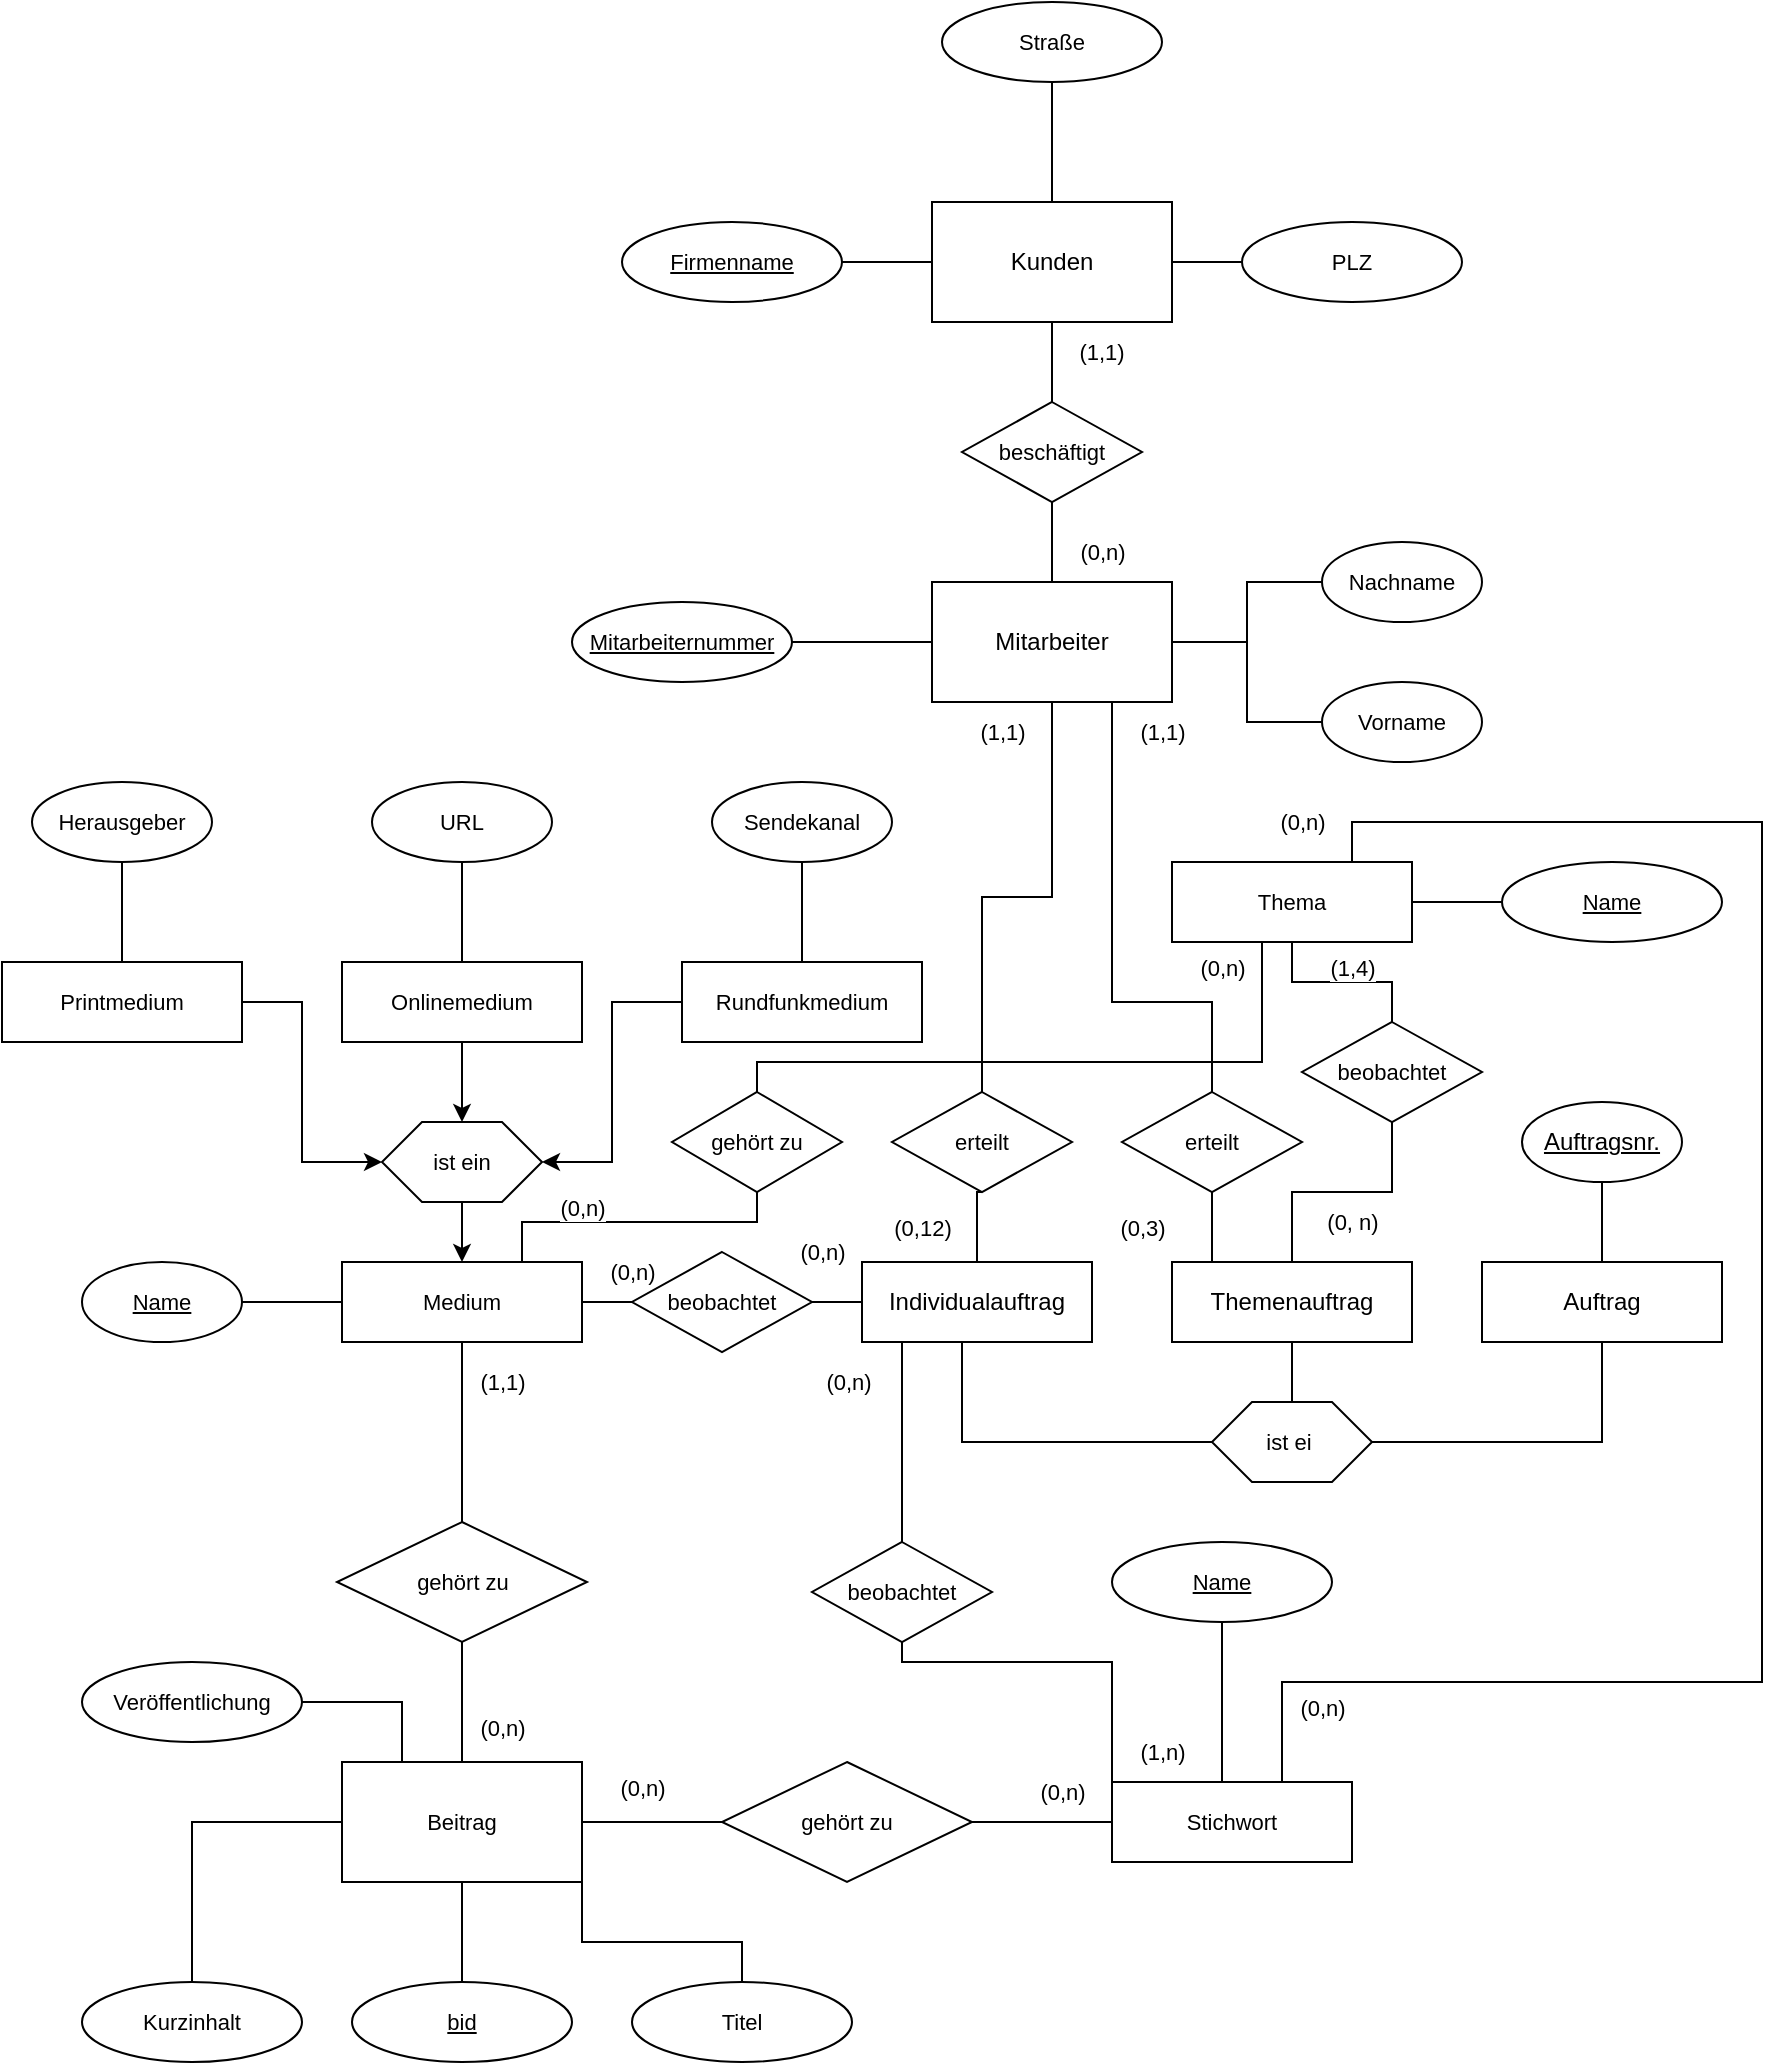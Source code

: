 <mxfile version="24.0.6" type="github">
  <diagram id="R2lEEEUBdFMjLlhIrx00" name="Page-1">
    <mxGraphModel dx="593" dy="979" grid="1" gridSize="10" guides="1" tooltips="1" connect="1" arrows="1" fold="1" page="1" pageScale="1" pageWidth="850" pageHeight="1100" math="0" shadow="0" extFonts="Permanent Marker^https://fonts.googleapis.com/css?family=Permanent+Marker">
      <root>
        <mxCell id="0" />
        <mxCell id="1" parent="0" />
        <mxCell id="v_hLxqMCzvsDbRymbNwc-57" style="edgeStyle=orthogonalEdgeStyle;rounded=0;orthogonalLoop=1;jettySize=auto;html=1;strokeColor=default;align=center;verticalAlign=middle;fontFamily=Helvetica;fontSize=11;fontColor=default;labelBackgroundColor=default;endArrow=none;endFill=0;" edge="1" parent="1" source="dbGuKbld1zOQUl9azatZ-1" target="v_hLxqMCzvsDbRymbNwc-53">
          <mxGeometry relative="1" as="geometry" />
        </mxCell>
        <mxCell id="v_hLxqMCzvsDbRymbNwc-58" style="edgeStyle=orthogonalEdgeStyle;rounded=0;orthogonalLoop=1;jettySize=auto;html=1;strokeColor=default;align=center;verticalAlign=middle;fontFamily=Helvetica;fontSize=11;fontColor=default;labelBackgroundColor=default;endArrow=none;endFill=0;" edge="1" parent="1" source="dbGuKbld1zOQUl9azatZ-1" target="v_hLxqMCzvsDbRymbNwc-56">
          <mxGeometry relative="1" as="geometry" />
        </mxCell>
        <mxCell id="v_hLxqMCzvsDbRymbNwc-102" style="edgeStyle=orthogonalEdgeStyle;rounded=0;orthogonalLoop=1;jettySize=auto;html=1;entryX=0.5;entryY=0;entryDx=0;entryDy=0;strokeColor=default;align=center;verticalAlign=middle;fontFamily=Helvetica;fontSize=11;fontColor=default;labelBackgroundColor=default;endArrow=none;endFill=0;" edge="1" parent="1" source="dbGuKbld1zOQUl9azatZ-1" target="v_hLxqMCzvsDbRymbNwc-101">
          <mxGeometry relative="1" as="geometry" />
        </mxCell>
        <mxCell id="dbGuKbld1zOQUl9azatZ-1" value="Kunden" style="rounded=0;whiteSpace=wrap;html=1;" parent="1" vertex="1">
          <mxGeometry x="485" y="260" width="120" height="60" as="geometry" />
        </mxCell>
        <mxCell id="v_hLxqMCzvsDbRymbNwc-49" style="edgeStyle=orthogonalEdgeStyle;rounded=0;orthogonalLoop=1;jettySize=auto;html=1;entryX=0;entryY=0.5;entryDx=0;entryDy=0;strokeColor=default;align=center;verticalAlign=middle;fontFamily=Helvetica;fontSize=11;fontColor=default;labelBackgroundColor=default;endArrow=none;endFill=0;" edge="1" parent="1" source="dbGuKbld1zOQUl9azatZ-2" target="dbGuKbld1zOQUl9azatZ-10">
          <mxGeometry relative="1" as="geometry" />
        </mxCell>
        <mxCell id="v_hLxqMCzvsDbRymbNwc-51" style="edgeStyle=orthogonalEdgeStyle;rounded=0;orthogonalLoop=1;jettySize=auto;html=1;strokeColor=default;align=center;verticalAlign=middle;fontFamily=Helvetica;fontSize=11;fontColor=default;labelBackgroundColor=default;endArrow=none;endFill=0;" edge="1" parent="1" source="dbGuKbld1zOQUl9azatZ-2" target="dbGuKbld1zOQUl9azatZ-14">
          <mxGeometry relative="1" as="geometry" />
        </mxCell>
        <mxCell id="dbGuKbld1zOQUl9azatZ-2" value="Mitarbeiter" style="rounded=0;whiteSpace=wrap;html=1;" parent="1" vertex="1">
          <mxGeometry x="485" y="450" width="120" height="60" as="geometry" />
        </mxCell>
        <mxCell id="dbGuKbld1zOQUl9azatZ-3" value="Auftrag" style="rounded=0;whiteSpace=wrap;html=1;" parent="1" vertex="1">
          <mxGeometry x="760" y="790" width="120" height="40" as="geometry" />
        </mxCell>
        <mxCell id="v_hLxqMCzvsDbRymbNwc-62" style="edgeStyle=orthogonalEdgeStyle;rounded=0;orthogonalLoop=1;jettySize=auto;html=1;strokeColor=default;align=center;verticalAlign=middle;fontFamily=Helvetica;fontSize=11;fontColor=default;labelBackgroundColor=default;endArrow=none;endFill=0;" edge="1" parent="1" source="dbGuKbld1zOQUl9azatZ-4" target="v_hLxqMCzvsDbRymbNwc-41">
          <mxGeometry relative="1" as="geometry" />
        </mxCell>
        <mxCell id="dbGuKbld1zOQUl9azatZ-4" value="Themenauftrag" style="rounded=0;whiteSpace=wrap;html=1;" parent="1" vertex="1">
          <mxGeometry x="605" y="790" width="120" height="40" as="geometry" />
        </mxCell>
        <mxCell id="v_hLxqMCzvsDbRymbNwc-61" style="edgeStyle=orthogonalEdgeStyle;rounded=0;orthogonalLoop=1;jettySize=auto;html=1;entryX=0;entryY=0.5;entryDx=0;entryDy=0;strokeColor=default;align=center;verticalAlign=middle;fontFamily=Helvetica;fontSize=11;fontColor=default;labelBackgroundColor=default;endArrow=none;endFill=0;" edge="1" parent="1" source="dbGuKbld1zOQUl9azatZ-5" target="v_hLxqMCzvsDbRymbNwc-41">
          <mxGeometry relative="1" as="geometry">
            <Array as="points">
              <mxPoint x="500" y="880" />
            </Array>
          </mxGeometry>
        </mxCell>
        <mxCell id="dbGuKbld1zOQUl9azatZ-5" value="Individualauftrag" style="rounded=0;whiteSpace=wrap;html=1;" parent="1" vertex="1">
          <mxGeometry x="450" y="790" width="115" height="40" as="geometry" />
        </mxCell>
        <mxCell id="dbGuKbld1zOQUl9azatZ-7" style="edgeStyle=orthogonalEdgeStyle;rounded=0;orthogonalLoop=1;jettySize=auto;html=1;endArrow=none;endFill=0;" parent="1" source="dbGuKbld1zOQUl9azatZ-6" target="dbGuKbld1zOQUl9azatZ-3" edge="1">
          <mxGeometry relative="1" as="geometry" />
        </mxCell>
        <mxCell id="dbGuKbld1zOQUl9azatZ-6" value="&lt;u&gt;Auftragsnr.&lt;/u&gt;" style="ellipse;whiteSpace=wrap;html=1;" parent="1" vertex="1">
          <mxGeometry x="780" y="710" width="80" height="40" as="geometry" />
        </mxCell>
        <mxCell id="v_hLxqMCzvsDbRymbNwc-78" style="edgeStyle=orthogonalEdgeStyle;rounded=0;orthogonalLoop=1;jettySize=auto;html=1;strokeColor=default;align=center;verticalAlign=middle;fontFamily=Helvetica;fontSize=11;fontColor=default;labelBackgroundColor=default;endArrow=none;endFill=0;" edge="1" parent="1" source="dbGuKbld1zOQUl9azatZ-8" target="v_hLxqMCzvsDbRymbNwc-76">
          <mxGeometry relative="1" as="geometry" />
        </mxCell>
        <mxCell id="v_hLxqMCzvsDbRymbNwc-124" style="edgeStyle=orthogonalEdgeStyle;rounded=0;orthogonalLoop=1;jettySize=auto;html=1;exitX=0.75;exitY=0;exitDx=0;exitDy=0;entryX=0.5;entryY=1;entryDx=0;entryDy=0;strokeColor=default;align=center;verticalAlign=middle;fontFamily=Helvetica;fontSize=11;fontColor=default;labelBackgroundColor=default;endArrow=none;endFill=0;" edge="1" parent="1" source="dbGuKbld1zOQUl9azatZ-8" target="v_hLxqMCzvsDbRymbNwc-123">
          <mxGeometry relative="1" as="geometry">
            <Array as="points">
              <mxPoint x="280" y="770" />
              <mxPoint x="397" y="770" />
            </Array>
          </mxGeometry>
        </mxCell>
        <mxCell id="dbGuKbld1zOQUl9azatZ-8" value="Medium" style="rounded=0;whiteSpace=wrap;html=1;fontFamily=Helvetica;fontSize=11;fontColor=default;labelBackgroundColor=default;" parent="1" vertex="1">
          <mxGeometry x="190" y="790" width="120" height="40" as="geometry" />
        </mxCell>
        <mxCell id="v_hLxqMCzvsDbRymbNwc-16" style="edgeStyle=orthogonalEdgeStyle;rounded=0;orthogonalLoop=1;jettySize=auto;html=1;entryX=0.5;entryY=0;entryDx=0;entryDy=0;strokeColor=default;align=center;verticalAlign=middle;fontFamily=Helvetica;fontSize=11;fontColor=default;labelBackgroundColor=default;endArrow=none;endFill=0;" edge="1" parent="1" source="dbGuKbld1zOQUl9azatZ-9" target="v_hLxqMCzvsDbRymbNwc-10">
          <mxGeometry relative="1" as="geometry">
            <Array as="points">
              <mxPoint x="310" y="1130" />
              <mxPoint x="390" y="1130" />
            </Array>
          </mxGeometry>
        </mxCell>
        <mxCell id="v_hLxqMCzvsDbRymbNwc-37" style="edgeStyle=orthogonalEdgeStyle;rounded=0;orthogonalLoop=1;jettySize=auto;html=1;entryX=0.5;entryY=0;entryDx=0;entryDy=0;strokeColor=default;align=center;verticalAlign=middle;fontFamily=Helvetica;fontSize=11;fontColor=default;labelBackgroundColor=default;endArrow=none;endFill=0;" edge="1" parent="1" source="dbGuKbld1zOQUl9azatZ-9" target="v_hLxqMCzvsDbRymbNwc-12">
          <mxGeometry relative="1" as="geometry" />
        </mxCell>
        <mxCell id="v_hLxqMCzvsDbRymbNwc-77" style="edgeStyle=orthogonalEdgeStyle;rounded=0;orthogonalLoop=1;jettySize=auto;html=1;entryX=0.5;entryY=1;entryDx=0;entryDy=0;strokeColor=default;align=center;verticalAlign=middle;fontFamily=Helvetica;fontSize=11;fontColor=default;labelBackgroundColor=default;endArrow=none;endFill=0;" edge="1" parent="1" source="dbGuKbld1zOQUl9azatZ-9" target="v_hLxqMCzvsDbRymbNwc-76">
          <mxGeometry relative="1" as="geometry" />
        </mxCell>
        <mxCell id="v_hLxqMCzvsDbRymbNwc-81" style="edgeStyle=orthogonalEdgeStyle;rounded=0;orthogonalLoop=1;jettySize=auto;html=1;entryX=0;entryY=0.5;entryDx=0;entryDy=0;strokeColor=default;align=center;verticalAlign=middle;fontFamily=Helvetica;fontSize=11;fontColor=default;labelBackgroundColor=default;endArrow=none;endFill=0;" edge="1" parent="1" source="dbGuKbld1zOQUl9azatZ-9" target="v_hLxqMCzvsDbRymbNwc-80">
          <mxGeometry relative="1" as="geometry" />
        </mxCell>
        <mxCell id="dbGuKbld1zOQUl9azatZ-9" value="Beitrag" style="rounded=0;whiteSpace=wrap;html=1;fontFamily=Helvetica;fontSize=11;fontColor=default;labelBackgroundColor=default;" parent="1" vertex="1">
          <mxGeometry x="190" y="1040" width="120" height="60" as="geometry" />
        </mxCell>
        <mxCell id="dbGuKbld1zOQUl9azatZ-10" value="Nachname" style="ellipse;whiteSpace=wrap;html=1;fontFamily=Helvetica;fontSize=11;fontColor=default;labelBackgroundColor=default;" parent="1" vertex="1">
          <mxGeometry x="680" y="430" width="80" height="40" as="geometry" />
        </mxCell>
        <mxCell id="v_hLxqMCzvsDbRymbNwc-50" style="edgeStyle=orthogonalEdgeStyle;rounded=0;orthogonalLoop=1;jettySize=auto;html=1;strokeColor=default;align=center;verticalAlign=middle;fontFamily=Helvetica;fontSize=11;fontColor=default;labelBackgroundColor=default;endArrow=none;endFill=0;" edge="1" parent="1" source="dbGuKbld1zOQUl9azatZ-11" target="dbGuKbld1zOQUl9azatZ-2">
          <mxGeometry relative="1" as="geometry" />
        </mxCell>
        <mxCell id="dbGuKbld1zOQUl9azatZ-11" value="Vorname" style="ellipse;whiteSpace=wrap;html=1;fontFamily=Helvetica;fontSize=11;fontColor=default;labelBackgroundColor=default;" parent="1" vertex="1">
          <mxGeometry x="680" y="500" width="80" height="40" as="geometry" />
        </mxCell>
        <mxCell id="dbGuKbld1zOQUl9azatZ-14" value="&lt;u&gt;Mitarbeiternummer&lt;/u&gt;" style="ellipse;whiteSpace=wrap;html=1;fontFamily=Helvetica;fontSize=11;fontColor=default;labelBackgroundColor=default;" parent="1" vertex="1">
          <mxGeometry x="305" y="460" width="110" height="40" as="geometry" />
        </mxCell>
        <mxCell id="v_hLxqMCzvsDbRymbNwc-25" style="edgeStyle=orthogonalEdgeStyle;rounded=0;orthogonalLoop=1;jettySize=auto;html=1;strokeColor=default;align=center;verticalAlign=middle;fontFamily=Helvetica;fontSize=11;fontColor=default;labelBackgroundColor=default;endArrow=none;endFill=0;" edge="1" parent="1" source="dbGuKbld1zOQUl9azatZ-17" target="dbGuKbld1zOQUl9azatZ-8">
          <mxGeometry relative="1" as="geometry" />
        </mxCell>
        <mxCell id="dbGuKbld1zOQUl9azatZ-17" value="Name" style="ellipse;whiteSpace=wrap;html=1;fontFamily=Helvetica;fontSize=11;fontColor=default;labelBackgroundColor=default;fontStyle=4" parent="1" vertex="1">
          <mxGeometry x="60" y="790" width="80" height="40" as="geometry" />
        </mxCell>
        <mxCell id="v_hLxqMCzvsDbRymbNwc-19" style="edgeStyle=orthogonalEdgeStyle;rounded=0;orthogonalLoop=1;jettySize=auto;html=1;entryX=0;entryY=0.5;entryDx=0;entryDy=0;strokeColor=default;align=center;verticalAlign=middle;fontFamily=Helvetica;fontSize=11;fontColor=default;labelBackgroundColor=default;endArrow=classic;endFill=1;" edge="1" parent="1" source="dbGuKbld1zOQUl9azatZ-20" target="dbGuKbld1zOQUl9azatZ-23">
          <mxGeometry relative="1" as="geometry">
            <Array as="points">
              <mxPoint x="170" y="660" />
              <mxPoint x="170" y="740" />
            </Array>
          </mxGeometry>
        </mxCell>
        <mxCell id="dbGuKbld1zOQUl9azatZ-20" value="Printmedium" style="rounded=0;whiteSpace=wrap;html=1;fontFamily=Helvetica;fontSize=11;fontColor=default;labelBackgroundColor=default;" parent="1" vertex="1">
          <mxGeometry x="20" y="640" width="120" height="40" as="geometry" />
        </mxCell>
        <mxCell id="v_hLxqMCzvsDbRymbNwc-20" style="edgeStyle=orthogonalEdgeStyle;rounded=0;orthogonalLoop=1;jettySize=auto;html=1;strokeColor=default;align=center;verticalAlign=middle;fontFamily=Helvetica;fontSize=11;fontColor=default;labelBackgroundColor=default;endArrow=classic;endFill=1;" edge="1" parent="1" source="dbGuKbld1zOQUl9azatZ-21" target="dbGuKbld1zOQUl9azatZ-23">
          <mxGeometry relative="1" as="geometry" />
        </mxCell>
        <mxCell id="dbGuKbld1zOQUl9azatZ-21" value="Onlinemedium" style="rounded=0;whiteSpace=wrap;html=1;fontFamily=Helvetica;fontSize=11;fontColor=default;labelBackgroundColor=default;" parent="1" vertex="1">
          <mxGeometry x="190" y="640" width="120" height="40" as="geometry" />
        </mxCell>
        <mxCell id="v_hLxqMCzvsDbRymbNwc-21" style="edgeStyle=orthogonalEdgeStyle;rounded=0;orthogonalLoop=1;jettySize=auto;html=1;entryX=1;entryY=0.5;entryDx=0;entryDy=0;strokeColor=default;align=center;verticalAlign=middle;fontFamily=Helvetica;fontSize=11;fontColor=default;labelBackgroundColor=default;endArrow=classic;endFill=1;" edge="1" parent="1" source="dbGuKbld1zOQUl9azatZ-22" target="dbGuKbld1zOQUl9azatZ-23">
          <mxGeometry relative="1" as="geometry" />
        </mxCell>
        <mxCell id="dbGuKbld1zOQUl9azatZ-22" value="Rundfunkmedium" style="rounded=0;whiteSpace=wrap;html=1;fontFamily=Helvetica;fontSize=11;fontColor=default;labelBackgroundColor=default;" parent="1" vertex="1">
          <mxGeometry x="360" y="640" width="120" height="40" as="geometry" />
        </mxCell>
        <mxCell id="v_hLxqMCzvsDbRymbNwc-22" style="edgeStyle=orthogonalEdgeStyle;rounded=0;orthogonalLoop=1;jettySize=auto;html=1;strokeColor=default;align=center;verticalAlign=middle;fontFamily=Helvetica;fontSize=11;fontColor=default;labelBackgroundColor=default;endArrow=classic;endFill=1;" edge="1" parent="1" source="dbGuKbld1zOQUl9azatZ-23" target="dbGuKbld1zOQUl9azatZ-8">
          <mxGeometry relative="1" as="geometry" />
        </mxCell>
        <mxCell id="dbGuKbld1zOQUl9azatZ-23" value="ist ein" style="shape=hexagon;perimeter=hexagonPerimeter2;whiteSpace=wrap;html=1;fixedSize=1;fontFamily=Helvetica;fontSize=11;fontColor=default;labelBackgroundColor=default;" parent="1" vertex="1">
          <mxGeometry x="210" y="720" width="80" height="40" as="geometry" />
        </mxCell>
        <mxCell id="v_hLxqMCzvsDbRymbNwc-38" style="edgeStyle=orthogonalEdgeStyle;rounded=0;orthogonalLoop=1;jettySize=auto;html=1;entryX=0.5;entryY=0;entryDx=0;entryDy=0;strokeColor=default;align=center;verticalAlign=middle;fontFamily=Helvetica;fontSize=11;fontColor=default;labelBackgroundColor=default;endArrow=none;endFill=0;" edge="1" parent="1" source="v_hLxqMCzvsDbRymbNwc-1" target="dbGuKbld1zOQUl9azatZ-20">
          <mxGeometry relative="1" as="geometry" />
        </mxCell>
        <mxCell id="v_hLxqMCzvsDbRymbNwc-1" value="Herausgeber" style="ellipse;whiteSpace=wrap;html=1;fontFamily=Helvetica;fontSize=11;fontColor=default;labelBackgroundColor=default;" vertex="1" parent="1">
          <mxGeometry x="35" y="550" width="90" height="40" as="geometry" />
        </mxCell>
        <mxCell id="v_hLxqMCzvsDbRymbNwc-39" style="edgeStyle=orthogonalEdgeStyle;rounded=0;orthogonalLoop=1;jettySize=auto;html=1;entryX=0.5;entryY=0;entryDx=0;entryDy=0;strokeColor=default;align=center;verticalAlign=middle;fontFamily=Helvetica;fontSize=11;fontColor=default;labelBackgroundColor=default;endArrow=none;endFill=0;" edge="1" parent="1" source="v_hLxqMCzvsDbRymbNwc-4" target="dbGuKbld1zOQUl9azatZ-21">
          <mxGeometry relative="1" as="geometry" />
        </mxCell>
        <mxCell id="v_hLxqMCzvsDbRymbNwc-4" value="URL" style="ellipse;whiteSpace=wrap;html=1;fontFamily=Helvetica;fontSize=11;fontColor=default;labelBackgroundColor=default;" vertex="1" parent="1">
          <mxGeometry x="205" y="550" width="90" height="40" as="geometry" />
        </mxCell>
        <mxCell id="v_hLxqMCzvsDbRymbNwc-40" style="edgeStyle=orthogonalEdgeStyle;rounded=0;orthogonalLoop=1;jettySize=auto;html=1;entryX=0.5;entryY=0;entryDx=0;entryDy=0;strokeColor=default;align=center;verticalAlign=middle;fontFamily=Helvetica;fontSize=11;fontColor=default;labelBackgroundColor=default;endArrow=none;endFill=0;" edge="1" parent="1" source="v_hLxqMCzvsDbRymbNwc-6" target="dbGuKbld1zOQUl9azatZ-22">
          <mxGeometry relative="1" as="geometry" />
        </mxCell>
        <mxCell id="v_hLxqMCzvsDbRymbNwc-6" value="Sendekanal" style="ellipse;whiteSpace=wrap;html=1;fontFamily=Helvetica;fontSize=11;fontColor=default;labelBackgroundColor=default;" vertex="1" parent="1">
          <mxGeometry x="375" y="550" width="90" height="40" as="geometry" />
        </mxCell>
        <mxCell id="v_hLxqMCzvsDbRymbNwc-15" style="edgeStyle=orthogonalEdgeStyle;rounded=0;orthogonalLoop=1;jettySize=auto;html=1;strokeColor=default;align=center;verticalAlign=middle;fontFamily=Helvetica;fontSize=11;fontColor=default;labelBackgroundColor=default;endArrow=none;endFill=0;" edge="1" parent="1" source="v_hLxqMCzvsDbRymbNwc-8" target="dbGuKbld1zOQUl9azatZ-9">
          <mxGeometry relative="1" as="geometry" />
        </mxCell>
        <mxCell id="v_hLxqMCzvsDbRymbNwc-8" value="&lt;u&gt;bid&lt;/u&gt;" style="ellipse;whiteSpace=wrap;html=1;fontFamily=Helvetica;fontSize=11;fontColor=default;labelBackgroundColor=default;" vertex="1" parent="1">
          <mxGeometry x="195" y="1150" width="110" height="40" as="geometry" />
        </mxCell>
        <mxCell id="v_hLxqMCzvsDbRymbNwc-10" value="Titel" style="ellipse;whiteSpace=wrap;html=1;fontFamily=Helvetica;fontSize=11;fontColor=default;labelBackgroundColor=default;" vertex="1" parent="1">
          <mxGeometry x="335" y="1150" width="110" height="40" as="geometry" />
        </mxCell>
        <mxCell id="v_hLxqMCzvsDbRymbNwc-12" value="Kurzinhalt" style="ellipse;whiteSpace=wrap;html=1;fontFamily=Helvetica;fontSize=11;fontColor=default;labelBackgroundColor=default;" vertex="1" parent="1">
          <mxGeometry x="60" y="1150" width="110" height="40" as="geometry" />
        </mxCell>
        <mxCell id="v_hLxqMCzvsDbRymbNwc-82" style="edgeStyle=orthogonalEdgeStyle;rounded=0;orthogonalLoop=1;jettySize=auto;html=1;entryX=1;entryY=0.5;entryDx=0;entryDy=0;strokeColor=default;align=center;verticalAlign=middle;fontFamily=Helvetica;fontSize=11;fontColor=default;labelBackgroundColor=default;endArrow=none;endFill=0;" edge="1" parent="1" source="v_hLxqMCzvsDbRymbNwc-18" target="v_hLxqMCzvsDbRymbNwc-80">
          <mxGeometry relative="1" as="geometry" />
        </mxCell>
        <mxCell id="v_hLxqMCzvsDbRymbNwc-120" style="edgeStyle=orthogonalEdgeStyle;rounded=0;orthogonalLoop=1;jettySize=auto;html=1;entryX=0.75;entryY=0;entryDx=0;entryDy=0;strokeColor=default;align=center;verticalAlign=middle;fontFamily=Helvetica;fontSize=11;fontColor=default;labelBackgroundColor=default;endArrow=none;endFill=0;" edge="1" parent="1" source="v_hLxqMCzvsDbRymbNwc-18" target="v_hLxqMCzvsDbRymbNwc-28">
          <mxGeometry relative="1" as="geometry">
            <Array as="points">
              <mxPoint x="660" y="1000" />
              <mxPoint x="900" y="1000" />
              <mxPoint x="900" y="570" />
              <mxPoint x="695" y="570" />
            </Array>
          </mxGeometry>
        </mxCell>
        <mxCell id="v_hLxqMCzvsDbRymbNwc-18" value="Stichwort" style="rounded=0;whiteSpace=wrap;html=1;fontFamily=Helvetica;fontSize=11;fontColor=default;labelBackgroundColor=default;" vertex="1" parent="1">
          <mxGeometry x="575" y="1050" width="120" height="40" as="geometry" />
        </mxCell>
        <mxCell id="v_hLxqMCzvsDbRymbNwc-67" style="edgeStyle=orthogonalEdgeStyle;rounded=0;orthogonalLoop=1;jettySize=auto;html=1;strokeColor=default;align=center;verticalAlign=middle;fontFamily=Helvetica;fontSize=11;fontColor=default;labelBackgroundColor=default;endArrow=none;endFill=0;" edge="1" parent="1" source="v_hLxqMCzvsDbRymbNwc-26" target="v_hLxqMCzvsDbRymbNwc-18">
          <mxGeometry relative="1" as="geometry">
            <Array as="points">
              <mxPoint x="630" y="1020" />
              <mxPoint x="630" y="1020" />
            </Array>
          </mxGeometry>
        </mxCell>
        <mxCell id="v_hLxqMCzvsDbRymbNwc-26" value="&lt;u&gt;Name&lt;/u&gt;" style="ellipse;whiteSpace=wrap;html=1;fontFamily=Helvetica;fontSize=11;fontColor=default;labelBackgroundColor=default;" vertex="1" parent="1">
          <mxGeometry x="575" y="930" width="110" height="40" as="geometry" />
        </mxCell>
        <mxCell id="v_hLxqMCzvsDbRymbNwc-36" style="edgeStyle=orthogonalEdgeStyle;rounded=0;orthogonalLoop=1;jettySize=auto;html=1;entryX=0;entryY=0.5;entryDx=0;entryDy=0;strokeColor=default;align=center;verticalAlign=middle;fontFamily=Helvetica;fontSize=11;fontColor=default;labelBackgroundColor=default;endArrow=none;endFill=0;" edge="1" parent="1" source="v_hLxqMCzvsDbRymbNwc-28" target="v_hLxqMCzvsDbRymbNwc-29">
          <mxGeometry relative="1" as="geometry" />
        </mxCell>
        <mxCell id="v_hLxqMCzvsDbRymbNwc-28" value="Thema" style="rounded=0;whiteSpace=wrap;html=1;fontFamily=Helvetica;fontSize=11;fontColor=default;labelBackgroundColor=default;" vertex="1" parent="1">
          <mxGeometry x="605" y="590" width="120" height="40" as="geometry" />
        </mxCell>
        <mxCell id="v_hLxqMCzvsDbRymbNwc-29" value="&lt;u&gt;Name&lt;/u&gt;" style="ellipse;whiteSpace=wrap;html=1;fontFamily=Helvetica;fontSize=11;fontColor=default;labelBackgroundColor=default;" vertex="1" parent="1">
          <mxGeometry x="770" y="590" width="110" height="40" as="geometry" />
        </mxCell>
        <mxCell id="v_hLxqMCzvsDbRymbNwc-63" style="edgeStyle=orthogonalEdgeStyle;rounded=0;orthogonalLoop=1;jettySize=auto;html=1;entryX=0.5;entryY=1;entryDx=0;entryDy=0;strokeColor=default;align=center;verticalAlign=middle;fontFamily=Helvetica;fontSize=11;fontColor=default;labelBackgroundColor=default;endArrow=none;endFill=0;" edge="1" parent="1" source="v_hLxqMCzvsDbRymbNwc-41" target="dbGuKbld1zOQUl9azatZ-3">
          <mxGeometry relative="1" as="geometry" />
        </mxCell>
        <mxCell id="v_hLxqMCzvsDbRymbNwc-41" value="ist ei&amp;nbsp;" style="shape=hexagon;perimeter=hexagonPerimeter2;whiteSpace=wrap;html=1;fixedSize=1;fontFamily=Helvetica;fontSize=11;fontColor=default;labelBackgroundColor=default;" vertex="1" parent="1">
          <mxGeometry x="625" y="860" width="80" height="40" as="geometry" />
        </mxCell>
        <mxCell id="v_hLxqMCzvsDbRymbNwc-53" value="Firmenname" style="ellipse;whiteSpace=wrap;html=1;fontFamily=Helvetica;fontSize=11;fontColor=default;labelBackgroundColor=default;fontStyle=4" vertex="1" parent="1">
          <mxGeometry x="330" y="270" width="110" height="40" as="geometry" />
        </mxCell>
        <mxCell id="v_hLxqMCzvsDbRymbNwc-59" style="edgeStyle=orthogonalEdgeStyle;rounded=0;orthogonalLoop=1;jettySize=auto;html=1;strokeColor=default;align=center;verticalAlign=middle;fontFamily=Helvetica;fontSize=11;fontColor=default;labelBackgroundColor=default;endArrow=none;endFill=0;" edge="1" parent="1" source="v_hLxqMCzvsDbRymbNwc-54" target="dbGuKbld1zOQUl9azatZ-1">
          <mxGeometry relative="1" as="geometry" />
        </mxCell>
        <mxCell id="v_hLxqMCzvsDbRymbNwc-54" value="Straße" style="ellipse;whiteSpace=wrap;html=1;fontFamily=Helvetica;fontSize=11;fontColor=default;labelBackgroundColor=default;" vertex="1" parent="1">
          <mxGeometry x="490" y="160" width="110" height="40" as="geometry" />
        </mxCell>
        <mxCell id="v_hLxqMCzvsDbRymbNwc-56" value="PLZ" style="ellipse;whiteSpace=wrap;html=1;fontFamily=Helvetica;fontSize=11;fontColor=default;labelBackgroundColor=default;" vertex="1" parent="1">
          <mxGeometry x="640" y="270" width="110" height="40" as="geometry" />
        </mxCell>
        <mxCell id="v_hLxqMCzvsDbRymbNwc-76" value="gehört zu" style="rhombus;whiteSpace=wrap;html=1;fontFamily=Helvetica;fontSize=11;fontColor=default;labelBackgroundColor=default;" vertex="1" parent="1">
          <mxGeometry x="187.5" y="920" width="125" height="60" as="geometry" />
        </mxCell>
        <mxCell id="v_hLxqMCzvsDbRymbNwc-80" value="gehört zu" style="rhombus;whiteSpace=wrap;html=1;fontFamily=Helvetica;fontSize=11;fontColor=default;labelBackgroundColor=default;" vertex="1" parent="1">
          <mxGeometry x="380" y="1040" width="125" height="60" as="geometry" />
        </mxCell>
        <mxCell id="v_hLxqMCzvsDbRymbNwc-86" style="edgeStyle=orthogonalEdgeStyle;rounded=0;orthogonalLoop=1;jettySize=auto;html=1;strokeColor=default;align=center;verticalAlign=middle;fontFamily=Helvetica;fontSize=11;fontColor=default;labelBackgroundColor=default;endArrow=none;endFill=0;" edge="1" parent="1" source="v_hLxqMCzvsDbRymbNwc-85" target="dbGuKbld1zOQUl9azatZ-8">
          <mxGeometry relative="1" as="geometry" />
        </mxCell>
        <mxCell id="v_hLxqMCzvsDbRymbNwc-87" style="edgeStyle=orthogonalEdgeStyle;rounded=0;orthogonalLoop=1;jettySize=auto;html=1;strokeColor=default;align=center;verticalAlign=middle;fontFamily=Helvetica;fontSize=11;fontColor=default;labelBackgroundColor=default;endArrow=none;endFill=0;" edge="1" parent="1" source="v_hLxqMCzvsDbRymbNwc-85" target="dbGuKbld1zOQUl9azatZ-5">
          <mxGeometry relative="1" as="geometry" />
        </mxCell>
        <mxCell id="v_hLxqMCzvsDbRymbNwc-85" value="beobachtet" style="rhombus;whiteSpace=wrap;html=1;fontFamily=Helvetica;fontSize=11;fontColor=default;labelBackgroundColor=default;" vertex="1" parent="1">
          <mxGeometry x="335" y="785" width="90" height="50" as="geometry" />
        </mxCell>
        <mxCell id="v_hLxqMCzvsDbRymbNwc-90" style="edgeStyle=orthogonalEdgeStyle;rounded=0;orthogonalLoop=1;jettySize=auto;html=1;entryX=0;entryY=0;entryDx=0;entryDy=0;strokeColor=default;align=center;verticalAlign=middle;fontFamily=Helvetica;fontSize=11;fontColor=default;labelBackgroundColor=default;endArrow=none;endFill=0;" edge="1" parent="1" source="v_hLxqMCzvsDbRymbNwc-88" target="v_hLxqMCzvsDbRymbNwc-18">
          <mxGeometry relative="1" as="geometry">
            <Array as="points">
              <mxPoint x="470" y="990" />
              <mxPoint x="575" y="990" />
            </Array>
          </mxGeometry>
        </mxCell>
        <mxCell id="v_hLxqMCzvsDbRymbNwc-88" value="beobachtet" style="rhombus;whiteSpace=wrap;html=1;fontFamily=Helvetica;fontSize=11;fontColor=default;labelBackgroundColor=default;" vertex="1" parent="1">
          <mxGeometry x="425" y="930" width="90" height="50" as="geometry" />
        </mxCell>
        <mxCell id="v_hLxqMCzvsDbRymbNwc-89" style="edgeStyle=orthogonalEdgeStyle;rounded=0;orthogonalLoop=1;jettySize=auto;html=1;entryX=0.174;entryY=1;entryDx=0;entryDy=0;entryPerimeter=0;strokeColor=default;align=center;verticalAlign=middle;fontFamily=Helvetica;fontSize=11;fontColor=default;labelBackgroundColor=default;endArrow=none;endFill=0;" edge="1" parent="1" source="v_hLxqMCzvsDbRymbNwc-88" target="dbGuKbld1zOQUl9azatZ-5">
          <mxGeometry relative="1" as="geometry" />
        </mxCell>
        <mxCell id="v_hLxqMCzvsDbRymbNwc-93" style="edgeStyle=orthogonalEdgeStyle;rounded=0;orthogonalLoop=1;jettySize=auto;html=1;strokeColor=default;align=center;verticalAlign=middle;fontFamily=Helvetica;fontSize=11;fontColor=default;labelBackgroundColor=default;endArrow=none;endFill=0;" edge="1" parent="1" source="v_hLxqMCzvsDbRymbNwc-91" target="dbGuKbld1zOQUl9azatZ-2">
          <mxGeometry relative="1" as="geometry" />
        </mxCell>
        <mxCell id="v_hLxqMCzvsDbRymbNwc-94" style="edgeStyle=orthogonalEdgeStyle;rounded=0;orthogonalLoop=1;jettySize=auto;html=1;exitX=0.5;exitY=1;exitDx=0;exitDy=0;entryX=0.5;entryY=0;entryDx=0;entryDy=0;strokeColor=default;align=center;verticalAlign=middle;fontFamily=Helvetica;fontSize=11;fontColor=default;labelBackgroundColor=default;endArrow=none;endFill=0;" edge="1" parent="1" source="v_hLxqMCzvsDbRymbNwc-91" target="dbGuKbld1zOQUl9azatZ-5">
          <mxGeometry relative="1" as="geometry" />
        </mxCell>
        <mxCell id="v_hLxqMCzvsDbRymbNwc-91" value="erteilt" style="rhombus;whiteSpace=wrap;html=1;fontFamily=Helvetica;fontSize=11;fontColor=default;labelBackgroundColor=default;" vertex="1" parent="1">
          <mxGeometry x="465" y="705" width="90" height="50" as="geometry" />
        </mxCell>
        <mxCell id="v_hLxqMCzvsDbRymbNwc-96" style="edgeStyle=orthogonalEdgeStyle;rounded=0;orthogonalLoop=1;jettySize=auto;html=1;entryX=0.75;entryY=1;entryDx=0;entryDy=0;strokeColor=default;align=center;verticalAlign=middle;fontFamily=Helvetica;fontSize=11;fontColor=default;labelBackgroundColor=default;endArrow=none;endFill=0;" edge="1" parent="1" source="v_hLxqMCzvsDbRymbNwc-95" target="dbGuKbld1zOQUl9azatZ-2">
          <mxGeometry relative="1" as="geometry">
            <Array as="points">
              <mxPoint x="625" y="660" />
              <mxPoint x="575" y="660" />
            </Array>
          </mxGeometry>
        </mxCell>
        <mxCell id="v_hLxqMCzvsDbRymbNwc-97" style="edgeStyle=orthogonalEdgeStyle;rounded=0;orthogonalLoop=1;jettySize=auto;html=1;entryX=0.25;entryY=0;entryDx=0;entryDy=0;strokeColor=default;align=center;verticalAlign=middle;fontFamily=Helvetica;fontSize=11;fontColor=default;labelBackgroundColor=default;endArrow=none;endFill=0;" edge="1" parent="1" source="v_hLxqMCzvsDbRymbNwc-95" target="dbGuKbld1zOQUl9azatZ-4">
          <mxGeometry relative="1" as="geometry">
            <Array as="points">
              <mxPoint x="625" y="790" />
            </Array>
          </mxGeometry>
        </mxCell>
        <mxCell id="v_hLxqMCzvsDbRymbNwc-95" value="erteilt" style="rhombus;whiteSpace=wrap;html=1;fontFamily=Helvetica;fontSize=11;fontColor=default;labelBackgroundColor=default;" vertex="1" parent="1">
          <mxGeometry x="580" y="705" width="90" height="50" as="geometry" />
        </mxCell>
        <mxCell id="v_hLxqMCzvsDbRymbNwc-99" style="edgeStyle=orthogonalEdgeStyle;rounded=0;orthogonalLoop=1;jettySize=auto;html=1;strokeColor=default;align=center;verticalAlign=middle;fontFamily=Helvetica;fontSize=11;fontColor=default;labelBackgroundColor=default;endArrow=none;endFill=0;" edge="1" parent="1" source="v_hLxqMCzvsDbRymbNwc-98" target="dbGuKbld1zOQUl9azatZ-4">
          <mxGeometry relative="1" as="geometry" />
        </mxCell>
        <mxCell id="v_hLxqMCzvsDbRymbNwc-100" style="edgeStyle=orthogonalEdgeStyle;rounded=0;orthogonalLoop=1;jettySize=auto;html=1;strokeColor=default;align=center;verticalAlign=middle;fontFamily=Helvetica;fontSize=11;fontColor=default;labelBackgroundColor=default;endArrow=none;endFill=0;" edge="1" parent="1" source="v_hLxqMCzvsDbRymbNwc-98" target="v_hLxqMCzvsDbRymbNwc-28">
          <mxGeometry relative="1" as="geometry" />
        </mxCell>
        <mxCell id="v_hLxqMCzvsDbRymbNwc-98" value="beobachtet" style="rhombus;whiteSpace=wrap;html=1;fontFamily=Helvetica;fontSize=11;fontColor=default;labelBackgroundColor=default;" vertex="1" parent="1">
          <mxGeometry x="670" y="670" width="90" height="50" as="geometry" />
        </mxCell>
        <mxCell id="v_hLxqMCzvsDbRymbNwc-103" style="edgeStyle=orthogonalEdgeStyle;rounded=0;orthogonalLoop=1;jettySize=auto;html=1;entryX=0.5;entryY=0;entryDx=0;entryDy=0;strokeColor=default;align=center;verticalAlign=middle;fontFamily=Helvetica;fontSize=11;fontColor=default;labelBackgroundColor=default;endArrow=none;endFill=0;" edge="1" parent="1" source="v_hLxqMCzvsDbRymbNwc-101" target="dbGuKbld1zOQUl9azatZ-2">
          <mxGeometry relative="1" as="geometry" />
        </mxCell>
        <mxCell id="v_hLxqMCzvsDbRymbNwc-101" value="beschäftigt" style="rhombus;whiteSpace=wrap;html=1;fontFamily=Helvetica;fontSize=11;fontColor=default;labelBackgroundColor=default;" vertex="1" parent="1">
          <mxGeometry x="500" y="360" width="90" height="50" as="geometry" />
        </mxCell>
        <mxCell id="v_hLxqMCzvsDbRymbNwc-104" value="(1,1)" style="text;html=1;align=center;verticalAlign=middle;resizable=0;points=[];autosize=1;strokeColor=none;fillColor=none;fontFamily=Helvetica;fontSize=11;fontColor=default;labelBackgroundColor=default;" vertex="1" parent="1">
          <mxGeometry x="245" y="835" width="50" height="30" as="geometry" />
        </mxCell>
        <mxCell id="v_hLxqMCzvsDbRymbNwc-105" value="(1,1)" style="text;html=1;align=center;verticalAlign=middle;whiteSpace=wrap;rounded=0;fontFamily=Helvetica;fontSize=11;fontColor=default;labelBackgroundColor=default;" vertex="1" parent="1">
          <mxGeometry x="540" y="320" width="60" height="30" as="geometry" />
        </mxCell>
        <mxCell id="v_hLxqMCzvsDbRymbNwc-106" value="(0,n)" style="text;html=1;align=center;verticalAlign=middle;resizable=0;points=[];autosize=1;strokeColor=none;fillColor=none;fontFamily=Helvetica;fontSize=11;fontColor=default;labelBackgroundColor=default;" vertex="1" parent="1">
          <mxGeometry x="545" y="420" width="50" height="30" as="geometry" />
        </mxCell>
        <mxCell id="v_hLxqMCzvsDbRymbNwc-107" value="(1,1)" style="text;html=1;align=center;verticalAlign=middle;resizable=0;points=[];autosize=1;strokeColor=none;fillColor=none;fontFamily=Helvetica;fontSize=11;fontColor=default;labelBackgroundColor=default;" vertex="1" parent="1">
          <mxGeometry x="495" y="510" width="50" height="30" as="geometry" />
        </mxCell>
        <mxCell id="v_hLxqMCzvsDbRymbNwc-108" value="(1,1)" style="text;html=1;align=center;verticalAlign=middle;resizable=0;points=[];autosize=1;strokeColor=none;fillColor=none;fontFamily=Helvetica;fontSize=11;fontColor=default;labelBackgroundColor=default;" vertex="1" parent="1">
          <mxGeometry x="575" y="510" width="50" height="30" as="geometry" />
        </mxCell>
        <mxCell id="v_hLxqMCzvsDbRymbNwc-109" value="(0,12)" style="text;html=1;align=center;verticalAlign=middle;resizable=0;points=[];autosize=1;strokeColor=none;fillColor=none;fontFamily=Helvetica;fontSize=11;fontColor=default;labelBackgroundColor=default;" vertex="1" parent="1">
          <mxGeometry x="455" y="758" width="50" height="30" as="geometry" />
        </mxCell>
        <mxCell id="v_hLxqMCzvsDbRymbNwc-110" value="(0,3)" style="text;html=1;align=center;verticalAlign=middle;resizable=0;points=[];autosize=1;strokeColor=none;fillColor=none;fontFamily=Helvetica;fontSize=11;fontColor=default;labelBackgroundColor=default;" vertex="1" parent="1">
          <mxGeometry x="565" y="758" width="50" height="30" as="geometry" />
        </mxCell>
        <mxCell id="v_hLxqMCzvsDbRymbNwc-111" value="(0, n)" style="text;html=1;align=center;verticalAlign=middle;resizable=0;points=[];autosize=1;strokeColor=none;fillColor=none;fontFamily=Helvetica;fontSize=11;fontColor=default;labelBackgroundColor=default;" vertex="1" parent="1">
          <mxGeometry x="670" y="755" width="50" height="30" as="geometry" />
        </mxCell>
        <mxCell id="v_hLxqMCzvsDbRymbNwc-112" value="(1,4)" style="text;html=1;align=center;verticalAlign=middle;resizable=0;points=[];autosize=1;strokeColor=none;fillColor=none;fontFamily=Helvetica;fontSize=11;fontColor=default;labelBackgroundColor=default;" vertex="1" parent="1">
          <mxGeometry x="670" y="628" width="50" height="30" as="geometry" />
        </mxCell>
        <mxCell id="v_hLxqMCzvsDbRymbNwc-113" value="(0,n)" style="text;html=1;align=center;verticalAlign=middle;resizable=0;points=[];autosize=1;strokeColor=none;fillColor=none;fontFamily=Helvetica;fontSize=11;fontColor=default;labelBackgroundColor=default;" vertex="1" parent="1">
          <mxGeometry x="405" y="770" width="50" height="30" as="geometry" />
        </mxCell>
        <mxCell id="v_hLxqMCzvsDbRymbNwc-114" value="(1,n)" style="text;html=1;align=center;verticalAlign=middle;resizable=0;points=[];autosize=1;strokeColor=none;fillColor=none;fontFamily=Helvetica;fontSize=11;fontColor=default;labelBackgroundColor=default;" vertex="1" parent="1">
          <mxGeometry x="575" y="1020" width="50" height="30" as="geometry" />
        </mxCell>
        <mxCell id="v_hLxqMCzvsDbRymbNwc-115" value="(0,n)" style="text;html=1;align=center;verticalAlign=middle;resizable=0;points=[];autosize=1;strokeColor=none;fillColor=none;fontFamily=Helvetica;fontSize=11;fontColor=default;labelBackgroundColor=default;" vertex="1" parent="1">
          <mxGeometry x="310" y="780" width="50" height="30" as="geometry" />
        </mxCell>
        <mxCell id="v_hLxqMCzvsDbRymbNwc-116" value="(0,n)" style="text;html=1;align=center;verticalAlign=middle;resizable=0;points=[];autosize=1;strokeColor=none;fillColor=none;fontFamily=Helvetica;fontSize=11;fontColor=default;labelBackgroundColor=default;" vertex="1" parent="1">
          <mxGeometry x="417.5" y="835" width="50" height="30" as="geometry" />
        </mxCell>
        <mxCell id="v_hLxqMCzvsDbRymbNwc-119" style="edgeStyle=orthogonalEdgeStyle;rounded=0;orthogonalLoop=1;jettySize=auto;html=1;entryX=0.25;entryY=0;entryDx=0;entryDy=0;strokeColor=default;align=center;verticalAlign=middle;fontFamily=Helvetica;fontSize=11;fontColor=default;labelBackgroundColor=default;endArrow=none;endFill=0;" edge="1" parent="1" source="v_hLxqMCzvsDbRymbNwc-118" target="dbGuKbld1zOQUl9azatZ-9">
          <mxGeometry relative="1" as="geometry" />
        </mxCell>
        <mxCell id="v_hLxqMCzvsDbRymbNwc-118" value="Veröffentlichung" style="ellipse;whiteSpace=wrap;html=1;fontFamily=Helvetica;fontSize=11;fontColor=default;labelBackgroundColor=default;" vertex="1" parent="1">
          <mxGeometry x="60" y="990" width="110" height="40" as="geometry" />
        </mxCell>
        <mxCell id="v_hLxqMCzvsDbRymbNwc-125" style="edgeStyle=orthogonalEdgeStyle;rounded=0;orthogonalLoop=1;jettySize=auto;html=1;exitX=0.5;exitY=0;exitDx=0;exitDy=0;entryX=0.25;entryY=1;entryDx=0;entryDy=0;strokeColor=default;align=center;verticalAlign=middle;fontFamily=Helvetica;fontSize=11;fontColor=default;labelBackgroundColor=default;endArrow=none;endFill=0;" edge="1" parent="1" source="v_hLxqMCzvsDbRymbNwc-123" target="v_hLxqMCzvsDbRymbNwc-28">
          <mxGeometry relative="1" as="geometry">
            <Array as="points">
              <mxPoint x="398" y="690" />
              <mxPoint x="650" y="690" />
              <mxPoint x="650" y="630" />
            </Array>
          </mxGeometry>
        </mxCell>
        <mxCell id="v_hLxqMCzvsDbRymbNwc-123" value="gehört zu" style="rhombus;whiteSpace=wrap;html=1;fontFamily=Helvetica;fontSize=11;fontColor=default;labelBackgroundColor=default;" vertex="1" parent="1">
          <mxGeometry x="355" y="705" width="85" height="50" as="geometry" />
        </mxCell>
        <mxCell id="v_hLxqMCzvsDbRymbNwc-126" value="(0,n)" style="text;html=1;align=center;verticalAlign=middle;resizable=0;points=[];autosize=1;strokeColor=none;fillColor=none;fontFamily=Helvetica;fontSize=11;fontColor=default;labelBackgroundColor=default;" vertex="1" parent="1">
          <mxGeometry x="285" y="748" width="50" height="30" as="geometry" />
        </mxCell>
        <mxCell id="v_hLxqMCzvsDbRymbNwc-127" value="(0,n)" style="text;html=1;align=center;verticalAlign=middle;resizable=0;points=[];autosize=1;strokeColor=none;fillColor=none;fontFamily=Helvetica;fontSize=11;fontColor=default;labelBackgroundColor=default;" vertex="1" parent="1">
          <mxGeometry x="605" y="628" width="50" height="30" as="geometry" />
        </mxCell>
        <mxCell id="v_hLxqMCzvsDbRymbNwc-128" value="(0,n)" style="text;html=1;align=center;verticalAlign=middle;resizable=0;points=[];autosize=1;strokeColor=none;fillColor=none;fontFamily=Helvetica;fontSize=11;fontColor=default;labelBackgroundColor=default;" vertex="1" parent="1">
          <mxGeometry x="645" y="555" width="50" height="30" as="geometry" />
        </mxCell>
        <mxCell id="v_hLxqMCzvsDbRymbNwc-129" value="(0,n)" style="text;html=1;align=center;verticalAlign=middle;resizable=0;points=[];autosize=1;strokeColor=none;fillColor=none;fontFamily=Helvetica;fontSize=11;fontColor=default;labelBackgroundColor=default;" vertex="1" parent="1">
          <mxGeometry x="655" y="998" width="50" height="30" as="geometry" />
        </mxCell>
        <mxCell id="v_hLxqMCzvsDbRymbNwc-130" value="(0,n)" style="text;html=1;align=center;verticalAlign=middle;resizable=0;points=[];autosize=1;strokeColor=none;fillColor=none;fontFamily=Helvetica;fontSize=11;fontColor=default;labelBackgroundColor=default;" vertex="1" parent="1">
          <mxGeometry x="245" y="1008" width="50" height="30" as="geometry" />
        </mxCell>
        <mxCell id="v_hLxqMCzvsDbRymbNwc-131" value="(0,n)" style="text;html=1;align=center;verticalAlign=middle;resizable=0;points=[];autosize=1;strokeColor=none;fillColor=none;fontFamily=Helvetica;fontSize=11;fontColor=default;labelBackgroundColor=default;" vertex="1" parent="1">
          <mxGeometry x="315" y="1038" width="50" height="30" as="geometry" />
        </mxCell>
        <mxCell id="v_hLxqMCzvsDbRymbNwc-132" value="(0,n)" style="text;html=1;align=center;verticalAlign=middle;resizable=0;points=[];autosize=1;strokeColor=none;fillColor=none;fontFamily=Helvetica;fontSize=11;fontColor=default;labelBackgroundColor=default;" vertex="1" parent="1">
          <mxGeometry x="525" y="1040" width="50" height="30" as="geometry" />
        </mxCell>
      </root>
    </mxGraphModel>
  </diagram>
</mxfile>
